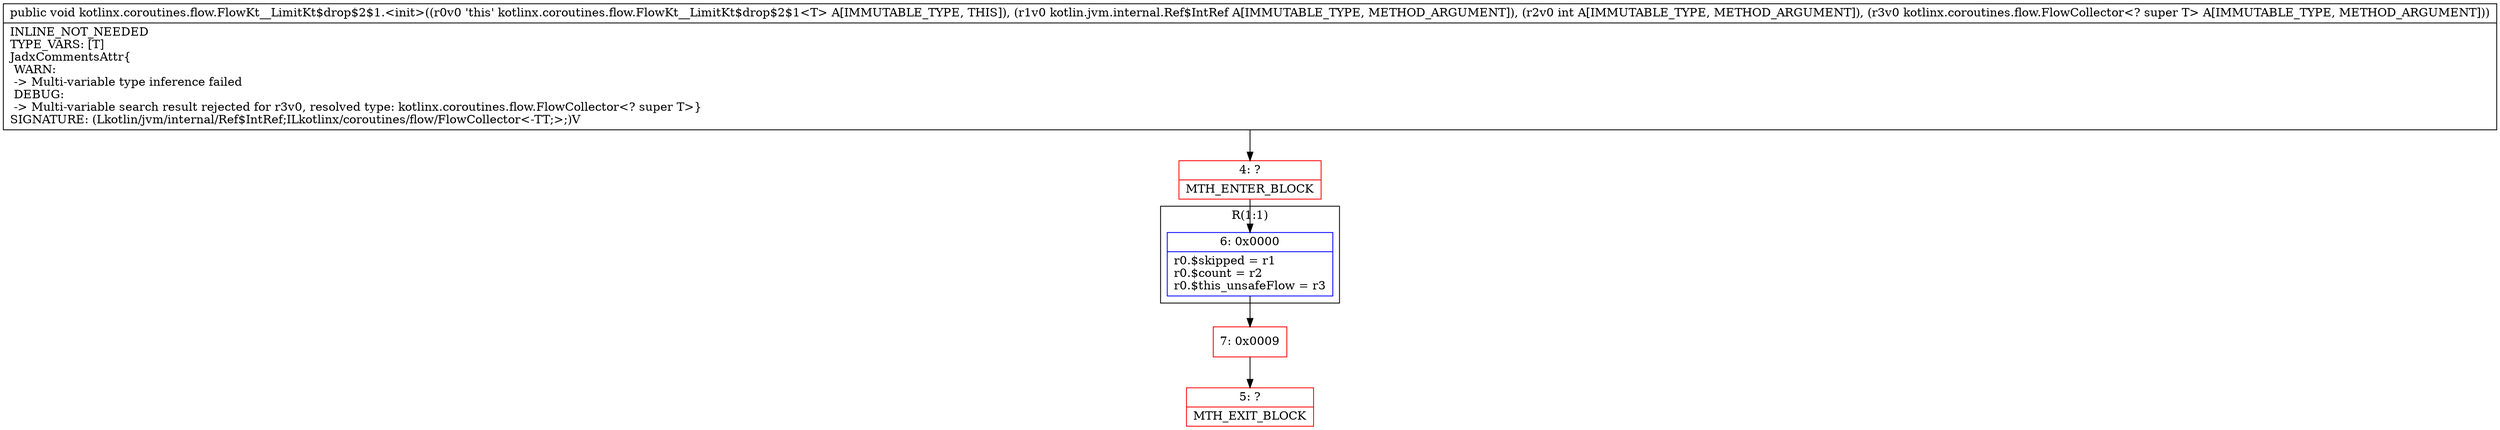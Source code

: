 digraph "CFG forkotlinx.coroutines.flow.FlowKt__LimitKt$drop$2$1.\<init\>(Lkotlin\/jvm\/internal\/Ref$IntRef;ILkotlinx\/coroutines\/flow\/FlowCollector;)V" {
subgraph cluster_Region_1154042675 {
label = "R(1:1)";
node [shape=record,color=blue];
Node_6 [shape=record,label="{6\:\ 0x0000|r0.$skipped = r1\lr0.$count = r2\lr0.$this_unsafeFlow = r3\l}"];
}
Node_4 [shape=record,color=red,label="{4\:\ ?|MTH_ENTER_BLOCK\l}"];
Node_7 [shape=record,color=red,label="{7\:\ 0x0009}"];
Node_5 [shape=record,color=red,label="{5\:\ ?|MTH_EXIT_BLOCK\l}"];
MethodNode[shape=record,label="{public void kotlinx.coroutines.flow.FlowKt__LimitKt$drop$2$1.\<init\>((r0v0 'this' kotlinx.coroutines.flow.FlowKt__LimitKt$drop$2$1\<T\> A[IMMUTABLE_TYPE, THIS]), (r1v0 kotlin.jvm.internal.Ref$IntRef A[IMMUTABLE_TYPE, METHOD_ARGUMENT]), (r2v0 int A[IMMUTABLE_TYPE, METHOD_ARGUMENT]), (r3v0 kotlinx.coroutines.flow.FlowCollector\<? super T\> A[IMMUTABLE_TYPE, METHOD_ARGUMENT]))  | INLINE_NOT_NEEDED\lTYPE_VARS: [T]\lJadxCommentsAttr\{\l WARN: \l \-\> Multi\-variable type inference failed\l DEBUG: \l \-\> Multi\-variable search result rejected for r3v0, resolved type: kotlinx.coroutines.flow.FlowCollector\<? super T\>\}\lSIGNATURE: (Lkotlin\/jvm\/internal\/Ref$IntRef;ILkotlinx\/coroutines\/flow\/FlowCollector\<\-TT;\>;)V\l}"];
MethodNode -> Node_4;Node_6 -> Node_7;
Node_4 -> Node_6;
Node_7 -> Node_5;
}

